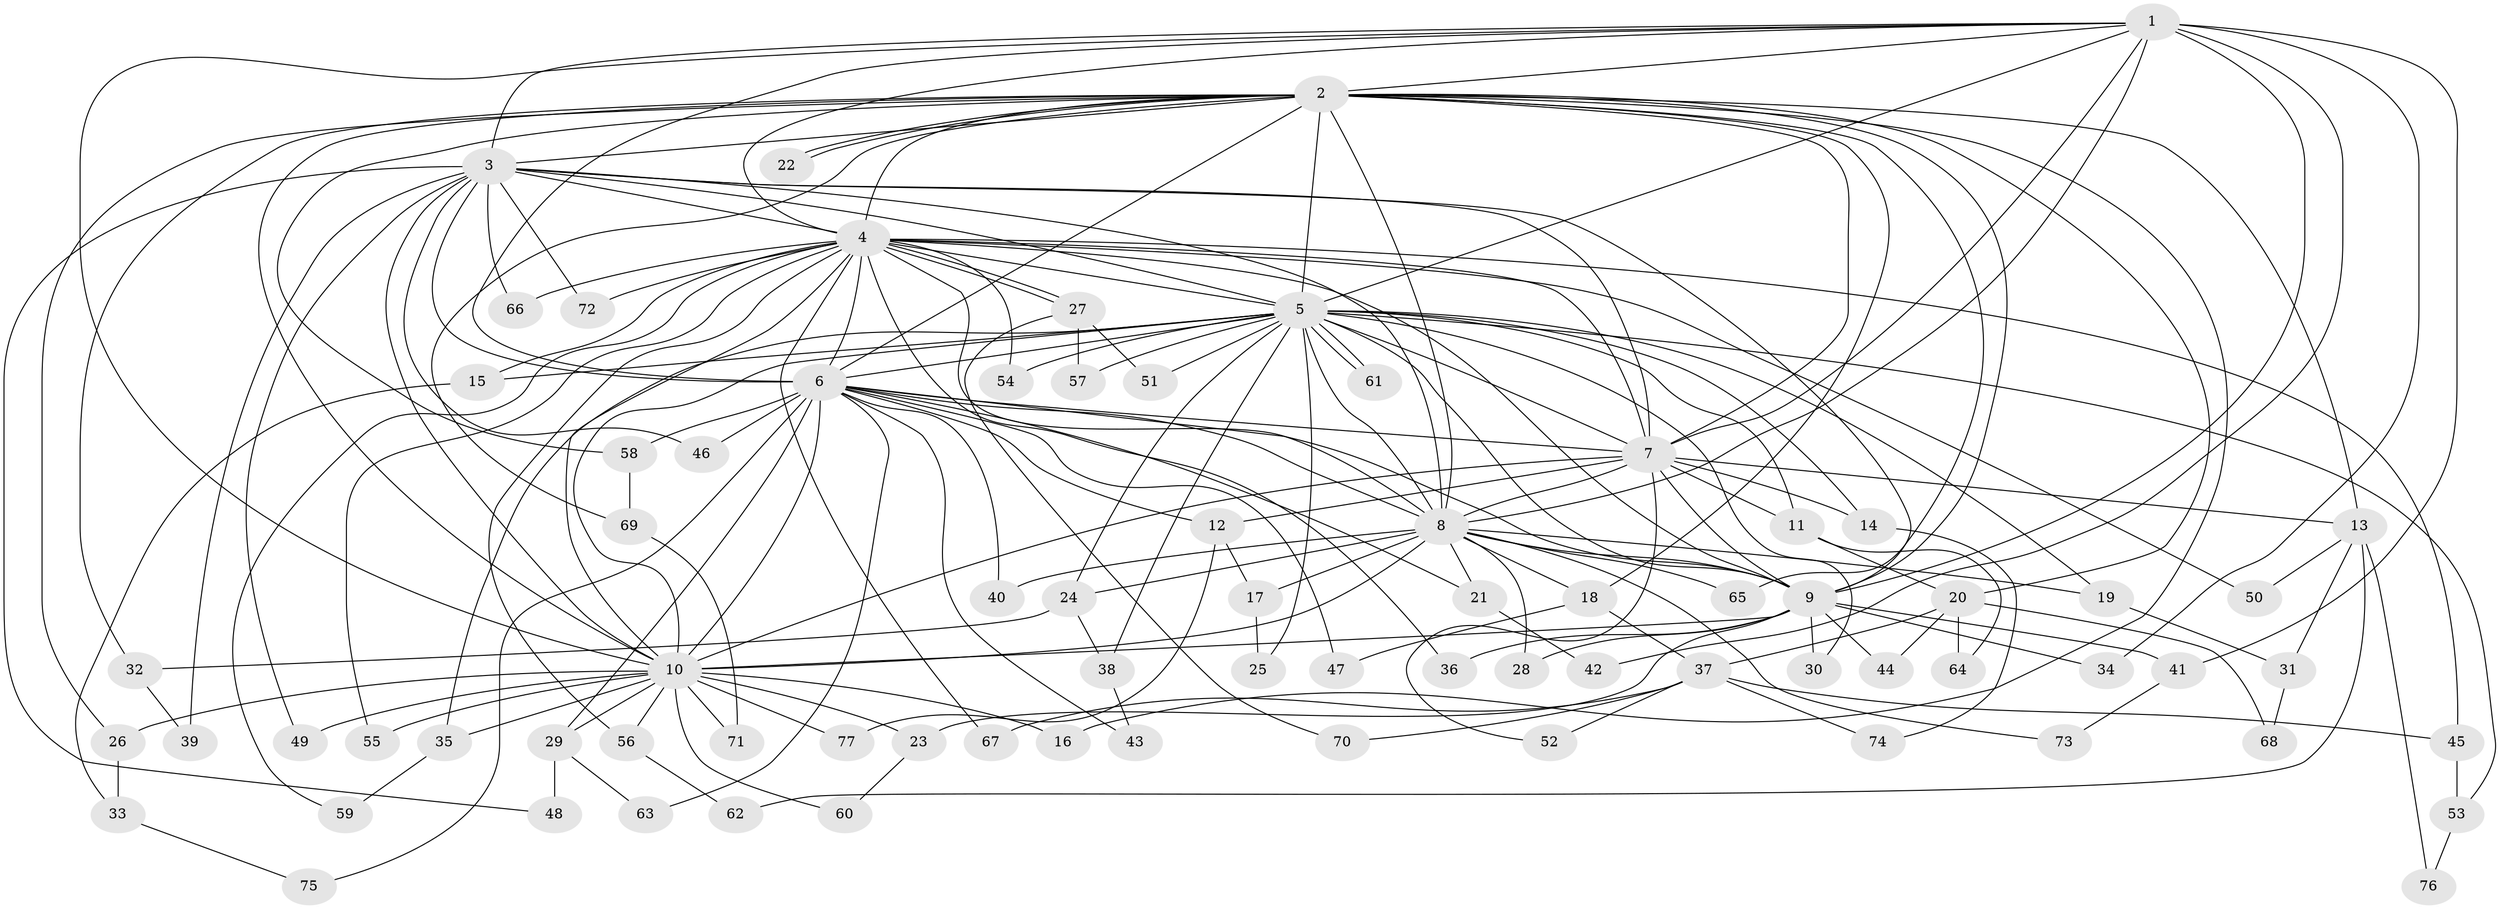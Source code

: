 // Generated by graph-tools (version 1.1) at 2025/45/03/09/25 04:45:45]
// undirected, 77 vertices, 179 edges
graph export_dot {
graph [start="1"]
  node [color=gray90,style=filled];
  1;
  2;
  3;
  4;
  5;
  6;
  7;
  8;
  9;
  10;
  11;
  12;
  13;
  14;
  15;
  16;
  17;
  18;
  19;
  20;
  21;
  22;
  23;
  24;
  25;
  26;
  27;
  28;
  29;
  30;
  31;
  32;
  33;
  34;
  35;
  36;
  37;
  38;
  39;
  40;
  41;
  42;
  43;
  44;
  45;
  46;
  47;
  48;
  49;
  50;
  51;
  52;
  53;
  54;
  55;
  56;
  57;
  58;
  59;
  60;
  61;
  62;
  63;
  64;
  65;
  66;
  67;
  68;
  69;
  70;
  71;
  72;
  73;
  74;
  75;
  76;
  77;
  1 -- 2;
  1 -- 3;
  1 -- 4;
  1 -- 5;
  1 -- 6;
  1 -- 7;
  1 -- 8;
  1 -- 9;
  1 -- 10;
  1 -- 34;
  1 -- 41;
  1 -- 42;
  2 -- 3;
  2 -- 4;
  2 -- 5;
  2 -- 6;
  2 -- 7;
  2 -- 8;
  2 -- 9;
  2 -- 10;
  2 -- 13;
  2 -- 16;
  2 -- 18;
  2 -- 20;
  2 -- 22;
  2 -- 22;
  2 -- 26;
  2 -- 32;
  2 -- 58;
  2 -- 65;
  2 -- 69;
  3 -- 4;
  3 -- 5;
  3 -- 6;
  3 -- 7;
  3 -- 8;
  3 -- 9;
  3 -- 10;
  3 -- 39;
  3 -- 46;
  3 -- 48;
  3 -- 49;
  3 -- 66;
  3 -- 72;
  4 -- 5;
  4 -- 6;
  4 -- 7;
  4 -- 8;
  4 -- 9;
  4 -- 10;
  4 -- 15;
  4 -- 27;
  4 -- 27;
  4 -- 36;
  4 -- 45;
  4 -- 50;
  4 -- 54;
  4 -- 55;
  4 -- 56;
  4 -- 59;
  4 -- 66;
  4 -- 67;
  4 -- 72;
  5 -- 6;
  5 -- 7;
  5 -- 8;
  5 -- 9;
  5 -- 10;
  5 -- 11;
  5 -- 14;
  5 -- 15;
  5 -- 19;
  5 -- 24;
  5 -- 25;
  5 -- 30;
  5 -- 35;
  5 -- 38;
  5 -- 51;
  5 -- 53;
  5 -- 54;
  5 -- 57;
  5 -- 61;
  5 -- 61;
  6 -- 7;
  6 -- 8;
  6 -- 9;
  6 -- 10;
  6 -- 12;
  6 -- 21;
  6 -- 29;
  6 -- 40;
  6 -- 43;
  6 -- 46;
  6 -- 47;
  6 -- 58;
  6 -- 63;
  6 -- 75;
  7 -- 8;
  7 -- 9;
  7 -- 10;
  7 -- 11;
  7 -- 12;
  7 -- 13;
  7 -- 14;
  7 -- 52;
  8 -- 9;
  8 -- 10;
  8 -- 17;
  8 -- 18;
  8 -- 19;
  8 -- 21;
  8 -- 24;
  8 -- 28;
  8 -- 40;
  8 -- 65;
  8 -- 73;
  9 -- 10;
  9 -- 23;
  9 -- 28;
  9 -- 30;
  9 -- 34;
  9 -- 36;
  9 -- 41;
  9 -- 44;
  10 -- 16;
  10 -- 23;
  10 -- 26;
  10 -- 29;
  10 -- 35;
  10 -- 49;
  10 -- 55;
  10 -- 56;
  10 -- 60;
  10 -- 71;
  10 -- 77;
  11 -- 20;
  11 -- 64;
  12 -- 17;
  12 -- 77;
  13 -- 31;
  13 -- 50;
  13 -- 62;
  13 -- 76;
  14 -- 74;
  15 -- 33;
  17 -- 25;
  18 -- 37;
  18 -- 47;
  19 -- 31;
  20 -- 37;
  20 -- 44;
  20 -- 64;
  20 -- 68;
  21 -- 42;
  23 -- 60;
  24 -- 32;
  24 -- 38;
  26 -- 33;
  27 -- 51;
  27 -- 57;
  27 -- 70;
  29 -- 48;
  29 -- 63;
  31 -- 68;
  32 -- 39;
  33 -- 75;
  35 -- 59;
  37 -- 45;
  37 -- 52;
  37 -- 67;
  37 -- 70;
  37 -- 74;
  38 -- 43;
  41 -- 73;
  45 -- 53;
  53 -- 76;
  56 -- 62;
  58 -- 69;
  69 -- 71;
}

